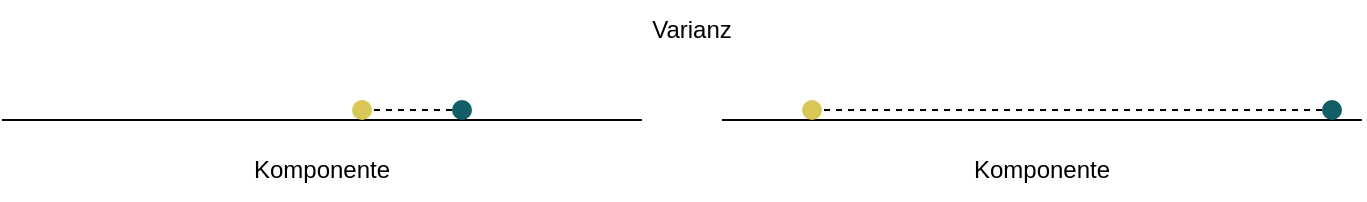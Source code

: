 <mxfile version="20.8.1" type="device"><diagram name="Page-1" id="qLmfjngy_s0ZPXtVlJVU"><mxGraphModel dx="57" dy="60" grid="1" gridSize="10" guides="1" tooltips="1" connect="1" arrows="1" fold="1" page="1" pageScale="1" pageWidth="850" pageHeight="1100" math="0" shadow="0"><root><mxCell id="0"/><mxCell id="1" parent="0"/><mxCell id="_i_OG0lAo8KSHBaWmUzr-1" value="" style="endArrow=none;html=1;rounded=0;strokeColor=#000000;" parent="1" edge="1"><mxGeometry width="50" height="50" relative="1" as="geometry"><mxPoint x="80" y="360" as="sourcePoint"/><mxPoint x="400" y="360" as="targetPoint"/></mxGeometry></mxCell><mxCell id="_i_OG0lAo8KSHBaWmUzr-2" value="Komponente" style="text;html=1;strokeColor=none;fillColor=none;align=center;verticalAlign=middle;whiteSpace=wrap;rounded=0;" parent="1" vertex="1"><mxGeometry x="185" y="370" width="110" height="30" as="geometry"/></mxCell><mxCell id="_i_OG0lAo8KSHBaWmUzr-3" value="" style="shape=ellipse;fillColor=#D9C756;strokeColor=none;html=1;sketch=0;" parent="1" vertex="1"><mxGeometry x="255" y="350" width="10" height="10" as="geometry"/></mxCell><mxCell id="_i_OG0lAo8KSHBaWmUzr-5" style="edgeStyle=orthogonalEdgeStyle;orthogonalLoop=1;jettySize=auto;html=1;entryX=1;entryY=0.5;entryDx=0;entryDy=0;dashed=1;rounded=0;endArrow=none;endFill=0;" parent="1" source="_i_OG0lAo8KSHBaWmUzr-4" target="_i_OG0lAo8KSHBaWmUzr-3" edge="1"><mxGeometry relative="1" as="geometry"/></mxCell><mxCell id="_i_OG0lAo8KSHBaWmUzr-4" value="" style="shape=ellipse;fillColor=#115E67;strokeColor=none;html=1;sketch=0;" parent="1" vertex="1"><mxGeometry x="305" y="350" width="10" height="10" as="geometry"/></mxCell><mxCell id="ivsEH61nkxsKvBOLk8qT-1" value="" style="endArrow=none;html=1;rounded=0;strokeColor=#000000;" parent="1" edge="1"><mxGeometry width="50" height="50" relative="1" as="geometry"><mxPoint x="440" y="360" as="sourcePoint"/><mxPoint x="760" y="360" as="targetPoint"/></mxGeometry></mxCell><mxCell id="ivsEH61nkxsKvBOLk8qT-2" value="Komponente" style="text;html=1;strokeColor=none;fillColor=none;align=center;verticalAlign=middle;whiteSpace=wrap;rounded=0;" parent="1" vertex="1"><mxGeometry x="545" y="370" width="110" height="30" as="geometry"/></mxCell><mxCell id="ivsEH61nkxsKvBOLk8qT-3" value="" style="shape=ellipse;fillColor=#D9C756;strokeColor=none;html=1;sketch=0;" parent="1" vertex="1"><mxGeometry x="480" y="350" width="10" height="10" as="geometry"/></mxCell><mxCell id="ivsEH61nkxsKvBOLk8qT-4" style="edgeStyle=orthogonalEdgeStyle;orthogonalLoop=1;jettySize=auto;html=1;entryX=1;entryY=0.5;entryDx=0;entryDy=0;dashed=1;rounded=0;endArrow=none;endFill=0;" parent="1" source="ivsEH61nkxsKvBOLk8qT-5" target="ivsEH61nkxsKvBOLk8qT-3" edge="1"><mxGeometry relative="1" as="geometry"/></mxCell><mxCell id="ivsEH61nkxsKvBOLk8qT-5" value="" style="shape=ellipse;fillColor=#115E67;strokeColor=none;html=1;sketch=0;" parent="1" vertex="1"><mxGeometry x="740" y="350" width="10" height="10" as="geometry"/></mxCell><mxCell id="ivsEH61nkxsKvBOLk8qT-6" value="Varianz" style="text;html=1;strokeColor=none;fillColor=none;align=center;verticalAlign=middle;whiteSpace=wrap;rounded=0;" parent="1" vertex="1"><mxGeometry x="395" y="300" width="60" height="30" as="geometry"/></mxCell><mxCell id="ivsEH61nkxsKvBOLk8qT-7" value="" style="shape=image;html=1;verticalAlign=top;verticalLabelPosition=bottom;labelBackgroundColor=#ffffff;imageAspect=0;aspect=fixed;image=https://cdn2.iconfinder.com/data/icons/essential-web-4/50/angle-left-arrow-direction-less-than-128.png" parent="1" vertex="1"><mxGeometry x="405" y="345" width="30" height="30" as="geometry"/></mxCell></root></mxGraphModel></diagram></mxfile>